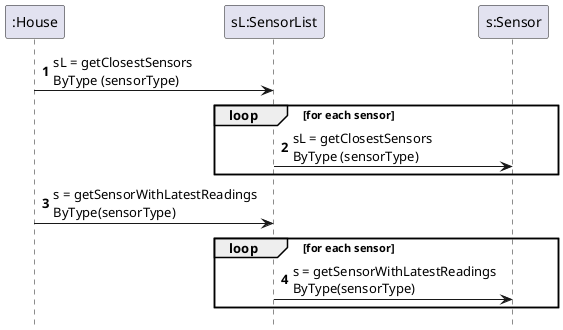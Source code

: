 @startuml
autonumber
hidefootbox

'1. sensores do mesmo tipo
'2. obter sensor mais próximo
'3. caso haja >1 sensor à mesma distância:
'   a) 600: devolve valor da reading mais recente dos sensores obtidos

'      620: verifica quais os sensores com readings para a data pedida e, caso haja > 1,
'devolve o que tem a reading mais recente nesse dia
' -> calcula-se o valor de precipitação total desse sensor

'      623: verifica quais os sensores com readings para o intervalo dado e:
' - caso haja só 1, calcula-se a média das suas readings para o intervalo
' - caso haja mais do que 1, verifica-se qual tem a reading mais recente e retorna-se esse sensor
' calculando de seguida a média



":House"-> "sL:SensorList": sL = getClosestSensors\nByType (sensorType)
loop for each sensor
 "sL:SensorList" -> "s:Sensor": sL = getClosestSensors\nByType (sensorType)
end


":House" -> "sL:SensorList": s = getSensorWithLatestReadings\nByType(sensorType)
loop for each sensor
"sL:SensorList" -> "s:Sensor": s = getSensorWithLatestReadings\nByType(sensorType)
end




@enduml
